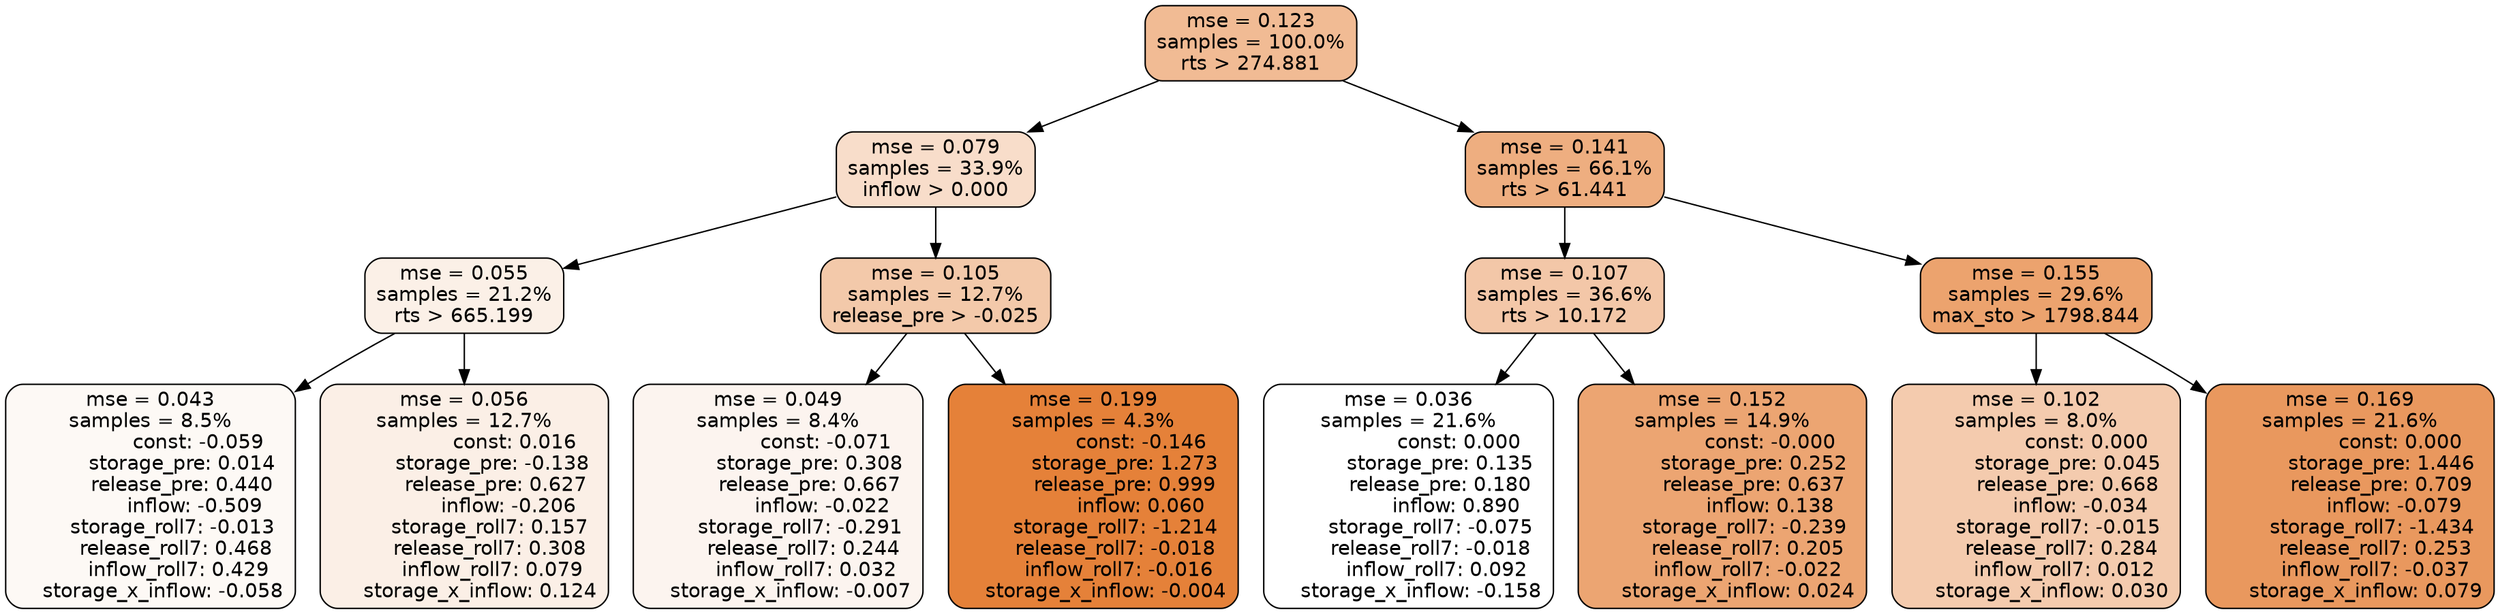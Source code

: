 digraph tree {
node [shape=rectangle, style="filled, rounded", color="black", fontname=helvetica] ;
edge [fontname=helvetica] ;
	"0" [label="mse = 0.123
samples = 100.0%
rts > 274.881", fillcolor="#f1bb94"]
	"8" [label="mse = 0.079
samples = 33.9%
inflow > 0.000", fillcolor="#f8ddca"]
	"1" [label="mse = 0.141
samples = 66.1%
rts > 61.441", fillcolor="#eeae80"]
	"9" [label="mse = 0.055
samples = 21.2%
rts > 665.199", fillcolor="#fbf0e7"]
	"12" [label="mse = 0.105
samples = 12.7%
release_pre > -0.025", fillcolor="#f3c9aa"]
	"2" [label="mse = 0.107
samples = 36.6%
rts > 10.172", fillcolor="#f3c7a8"]
	"5" [label="mse = 0.155
samples = 29.6%
max_sto > 1798.844", fillcolor="#eca36e"]
	"10" [label="mse = 0.043
samples = 8.5%
               const: -0.059
          storage_pre: 0.014
          release_pre: 0.440
              inflow: -0.509
       storage_roll7: -0.013
        release_roll7: 0.468
         inflow_roll7: 0.429
    storage_x_inflow: -0.058", fillcolor="#fdf9f5"]
	"11" [label="mse = 0.056
samples = 12.7%
                const: 0.016
         storage_pre: -0.138
          release_pre: 0.627
              inflow: -0.206
        storage_roll7: 0.157
        release_roll7: 0.308
         inflow_roll7: 0.079
     storage_x_inflow: 0.124", fillcolor="#fbefe6"]
	"13" [label="mse = 0.049
samples = 8.4%
               const: -0.071
          storage_pre: 0.308
          release_pre: 0.667
              inflow: -0.022
       storage_roll7: -0.291
        release_roll7: 0.244
         inflow_roll7: 0.032
    storage_x_inflow: -0.007", fillcolor="#fcf4ef"]
	"14" [label="mse = 0.199
samples = 4.3%
               const: -0.146
          storage_pre: 1.273
          release_pre: 0.999
               inflow: 0.060
       storage_roll7: -1.214
       release_roll7: -0.018
        inflow_roll7: -0.016
    storage_x_inflow: -0.004", fillcolor="#e58139"]
	"3" [label="mse = 0.036
samples = 21.6%
                const: 0.000
          storage_pre: 0.135
          release_pre: 0.180
               inflow: 0.890
       storage_roll7: -0.075
       release_roll7: -0.018
         inflow_roll7: 0.092
    storage_x_inflow: -0.158", fillcolor="#ffffff"]
	"4" [label="mse = 0.152
samples = 14.9%
               const: -0.000
          storage_pre: 0.252
          release_pre: 0.637
               inflow: 0.138
       storage_roll7: -0.239
        release_roll7: 0.205
        inflow_roll7: -0.022
     storage_x_inflow: 0.024", fillcolor="#eca572"]
	"7" [label="mse = 0.102
samples = 8.0%
                const: 0.000
          storage_pre: 0.045
          release_pre: 0.668
              inflow: -0.034
       storage_roll7: -0.015
        release_roll7: 0.284
         inflow_roll7: 0.012
     storage_x_inflow: 0.030", fillcolor="#f4cbae"]
	"6" [label="mse = 0.169
samples = 21.6%
                const: 0.000
          storage_pre: 1.446
          release_pre: 0.709
              inflow: -0.079
       storage_roll7: -1.434
        release_roll7: 0.253
        inflow_roll7: -0.037
     storage_x_inflow: 0.079", fillcolor="#e9985e"]

	"0" -> "1"
	"0" -> "8"
	"8" -> "9"
	"8" -> "12"
	"1" -> "2"
	"1" -> "5"
	"9" -> "10"
	"9" -> "11"
	"12" -> "13"
	"12" -> "14"
	"2" -> "3"
	"2" -> "4"
	"5" -> "6"
	"5" -> "7"
}